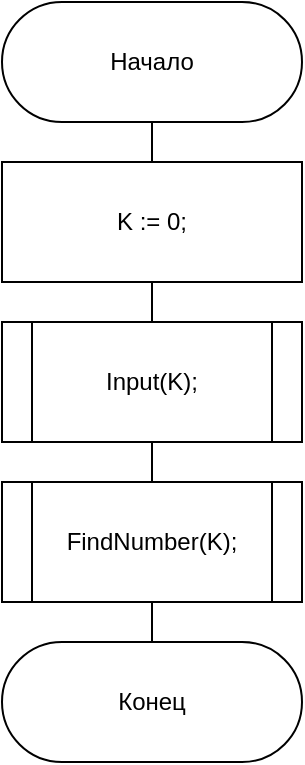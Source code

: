 <mxfile version="22.0.5" type="device" pages="6">
  <diagram name="Page-1" id="QJkVRU9JPKFQVWsLTw6M">
    <mxGraphModel dx="2074" dy="1124" grid="1" gridSize="10" guides="1" tooltips="1" connect="1" arrows="1" fold="1" page="1" pageScale="1" pageWidth="827" pageHeight="1169" math="0" shadow="0">
      <root>
        <mxCell id="0" />
        <mxCell id="1" parent="0" />
        <mxCell id="LsyUsub3u6yp3rBLE5Qc-13" style="edgeStyle=orthogonalEdgeStyle;rounded=0;orthogonalLoop=1;jettySize=auto;html=1;entryX=0.5;entryY=0;entryDx=0;entryDy=0;endArrow=none;endFill=0;" parent="1" source="LsyUsub3u6yp3rBLE5Qc-1" target="LsyUsub3u6yp3rBLE5Qc-3" edge="1">
          <mxGeometry relative="1" as="geometry" />
        </mxCell>
        <mxCell id="LsyUsub3u6yp3rBLE5Qc-1" value="Начало" style="rounded=1;whiteSpace=wrap;html=1;arcSize=50;" parent="1" vertex="1">
          <mxGeometry x="40" y="40" width="150" height="60" as="geometry" />
        </mxCell>
        <mxCell id="LsyUsub3u6yp3rBLE5Qc-14" style="edgeStyle=orthogonalEdgeStyle;rounded=0;orthogonalLoop=1;jettySize=auto;html=1;endArrow=none;endFill=0;" parent="1" source="LsyUsub3u6yp3rBLE5Qc-3" target="LsyUsub3u6yp3rBLE5Qc-4" edge="1">
          <mxGeometry relative="1" as="geometry" />
        </mxCell>
        <mxCell id="LsyUsub3u6yp3rBLE5Qc-3" value="K := 0;" style="rounded=0;whiteSpace=wrap;html=1;" parent="1" vertex="1">
          <mxGeometry x="40" y="120" width="150" height="60" as="geometry" />
        </mxCell>
        <mxCell id="LsyUsub3u6yp3rBLE5Qc-15" style="edgeStyle=orthogonalEdgeStyle;rounded=0;orthogonalLoop=1;jettySize=auto;html=1;entryX=0.5;entryY=0;entryDx=0;entryDy=0;endArrow=none;endFill=0;" parent="1" source="LsyUsub3u6yp3rBLE5Qc-4" target="LsyUsub3u6yp3rBLE5Qc-5" edge="1">
          <mxGeometry relative="1" as="geometry" />
        </mxCell>
        <mxCell id="LsyUsub3u6yp3rBLE5Qc-4" value="Input(K);" style="shape=process;whiteSpace=wrap;html=1;backgroundOutline=1;" parent="1" vertex="1">
          <mxGeometry x="40" y="200" width="150" height="60" as="geometry" />
        </mxCell>
        <mxCell id="LsyUsub3u6yp3rBLE5Qc-16" style="edgeStyle=orthogonalEdgeStyle;rounded=0;orthogonalLoop=1;jettySize=auto;html=1;entryX=0.5;entryY=0;entryDx=0;entryDy=0;endArrow=none;endFill=0;" parent="1" source="LsyUsub3u6yp3rBLE5Qc-5" target="LsyUsub3u6yp3rBLE5Qc-6" edge="1">
          <mxGeometry relative="1" as="geometry" />
        </mxCell>
        <mxCell id="LsyUsub3u6yp3rBLE5Qc-5" value="FindNumber(K);" style="shape=process;whiteSpace=wrap;html=1;backgroundOutline=1;" parent="1" vertex="1">
          <mxGeometry x="40" y="280" width="150" height="60" as="geometry" />
        </mxCell>
        <mxCell id="LsyUsub3u6yp3rBLE5Qc-6" value="Конец" style="rounded=1;whiteSpace=wrap;html=1;arcSize=50;" parent="1" vertex="1">
          <mxGeometry x="40" y="360" width="150" height="60" as="geometry" />
        </mxCell>
      </root>
    </mxGraphModel>
  </diagram>
  <diagram id="H6NBNKt514TY4MVVFTLT" name="Page-2">
    <mxGraphModel dx="3457" dy="1873" grid="1" gridSize="10" guides="1" tooltips="1" connect="1" arrows="1" fold="1" page="1" pageScale="1" pageWidth="827" pageHeight="1169" math="0" shadow="0">
      <root>
        <mxCell id="0" />
        <mxCell id="1" parent="0" />
        <mxCell id="9QFRG7oAYHiIlRqAk2y0-1" style="edgeStyle=orthogonalEdgeStyle;rounded=0;orthogonalLoop=1;jettySize=auto;html=1;entryX=0.5;entryY=0;entryDx=0;entryDy=0;endArrow=none;endFill=0;" parent="1" source="9QFRG7oAYHiIlRqAk2y0-2" target="9QFRG7oAYHiIlRqAk2y0-4" edge="1">
          <mxGeometry relative="1" as="geometry" />
        </mxCell>
        <mxCell id="9QFRG7oAYHiIlRqAk2y0-2" value="Procedure Input(Var K: Integer)" style="rounded=1;whiteSpace=wrap;html=1;arcSize=50;" parent="1" vertex="1">
          <mxGeometry x="80" y="15" width="150" height="60" as="geometry" />
        </mxCell>
        <mxCell id="9QFRG7oAYHiIlRqAk2y0-3" style="edgeStyle=orthogonalEdgeStyle;rounded=0;orthogonalLoop=1;jettySize=auto;html=1;entryX=0.5;entryY=0;entryDx=0;entryDy=0;endArrow=none;endFill=0;" parent="1" source="9QFRG7oAYHiIlRqAk2y0-4" target="9QFRG7oAYHiIlRqAk2y0-6" edge="1">
          <mxGeometry relative="1" as="geometry" />
        </mxCell>
        <mxCell id="9QFRG7oAYHiIlRqAk2y0-4" value="IsCorrect := False;" style="rounded=0;whiteSpace=wrap;html=1;" parent="1" vertex="1">
          <mxGeometry x="80" y="95" width="150" height="60" as="geometry" />
        </mxCell>
        <mxCell id="9QFRG7oAYHiIlRqAk2y0-5" style="edgeStyle=orthogonalEdgeStyle;rounded=0;orthogonalLoop=1;jettySize=auto;html=1;entryX=0.5;entryY=0;entryDx=0;entryDy=0;endArrow=none;endFill=0;" parent="1" source="9QFRG7oAYHiIlRqAk2y0-6" target="9QFRG7oAYHiIlRqAk2y0-11" edge="1">
          <mxGeometry relative="1" as="geometry" />
        </mxCell>
        <mxCell id="9QFRG7oAYHiIlRqAk2y0-6" value="A1" style="shape=loopLimit;whiteSpace=wrap;html=1;" parent="1" vertex="1">
          <mxGeometry x="80" y="175" width="150" height="60" as="geometry" />
        </mxCell>
        <mxCell id="9QFRG7oAYHiIlRqAk2y0-7" value="" style="shape=loopLimit;whiteSpace=wrap;html=1;rotation=-180;" parent="1" vertex="1">
          <mxGeometry x="80" y="1015" width="150" height="60" as="geometry" />
        </mxCell>
        <mxCell id="9QFRG7oAYHiIlRqAk2y0-8" style="edgeStyle=orthogonalEdgeStyle;rounded=0;orthogonalLoop=1;jettySize=auto;html=1;entryX=0.5;entryY=0;entryDx=0;entryDy=0;endArrow=none;endFill=0;" parent="1" source="9QFRG7oAYHiIlRqAk2y0-9" target="9QFRG7oAYHiIlRqAk2y0-35" edge="1">
          <mxGeometry relative="1" as="geometry" />
        </mxCell>
        <mxCell id="9QFRG7oAYHiIlRqAk2y0-9" value="(IsCorrect)&lt;br&gt;A1" style="text;html=1;strokeColor=none;fillColor=none;align=center;verticalAlign=middle;whiteSpace=wrap;rounded=0;" parent="1" vertex="1">
          <mxGeometry x="90" y="1015" width="130" height="60" as="geometry" />
        </mxCell>
        <mxCell id="9QFRG7oAYHiIlRqAk2y0-10" style="edgeStyle=orthogonalEdgeStyle;rounded=0;orthogonalLoop=1;jettySize=auto;html=1;endArrow=none;endFill=0;" parent="1" source="9QFRG7oAYHiIlRqAk2y0-11" target="9QFRG7oAYHiIlRqAk2y0-14" edge="1">
          <mxGeometry relative="1" as="geometry" />
        </mxCell>
        <mxCell id="9QFRG7oAYHiIlRqAk2y0-11" value="Ввод K" style="shape=parallelogram;perimeter=parallelogramPerimeter;whiteSpace=wrap;html=1;fixedSize=1;" parent="1" vertex="1">
          <mxGeometry x="80" y="255" width="150" height="60" as="geometry" />
        </mxCell>
        <mxCell id="9QFRG7oAYHiIlRqAk2y0-12" style="edgeStyle=orthogonalEdgeStyle;rounded=0;orthogonalLoop=1;jettySize=auto;html=1;entryX=0.5;entryY=0;entryDx=0;entryDy=0;endArrow=none;endFill=0;" parent="1" source="9QFRG7oAYHiIlRqAk2y0-14" target="9QFRG7oAYHiIlRqAk2y0-15" edge="1">
          <mxGeometry relative="1" as="geometry">
            <mxPoint x="355" y="395" as="targetPoint" />
          </mxGeometry>
        </mxCell>
        <mxCell id="9QFRG7oAYHiIlRqAk2y0-13" style="edgeStyle=orthogonalEdgeStyle;rounded=0;orthogonalLoop=1;jettySize=auto;html=1;entryX=0.5;entryY=0;entryDx=0;entryDy=0;endArrow=none;endFill=0;" parent="1" source="9QFRG7oAYHiIlRqAk2y0-14" target="9QFRG7oAYHiIlRqAk2y0-18" edge="1">
          <mxGeometry relative="1" as="geometry" />
        </mxCell>
        <mxCell id="9QFRG7oAYHiIlRqAk2y0-14" value="Except" style="rhombus;whiteSpace=wrap;html=1;" parent="1" vertex="1">
          <mxGeometry x="80" y="335" width="150" height="60" as="geometry" />
        </mxCell>
        <mxCell id="9QFRG7oAYHiIlRqAk2y0-15" value="Вывод о некорректном вводе" style="shape=parallelogram;perimeter=parallelogramPerimeter;whiteSpace=wrap;html=1;fixedSize=1;" parent="1" vertex="1">
          <mxGeometry x="280" y="415" width="150" height="60" as="geometry" />
        </mxCell>
        <mxCell id="9QFRG7oAYHiIlRqAk2y0-16" style="edgeStyle=orthogonalEdgeStyle;rounded=0;orthogonalLoop=1;jettySize=auto;html=1;exitX=1;exitY=0.5;exitDx=0;exitDy=0;entryX=0.5;entryY=0;entryDx=0;entryDy=0;endArrow=none;endFill=0;" parent="1" source="9QFRG7oAYHiIlRqAk2y0-18" target="9QFRG7oAYHiIlRqAk2y0-19" edge="1">
          <mxGeometry relative="1" as="geometry">
            <mxPoint x="355" y="585" as="targetPoint" />
          </mxGeometry>
        </mxCell>
        <mxCell id="9QFRG7oAYHiIlRqAk2y0-17" style="edgeStyle=orthogonalEdgeStyle;rounded=0;orthogonalLoop=1;jettySize=auto;html=1;entryX=0.5;entryY=0;entryDx=0;entryDy=0;endArrow=none;endFill=0;" parent="1" source="9QFRG7oAYHiIlRqAk2y0-18" target="9QFRG7oAYHiIlRqAk2y0-23" edge="1">
          <mxGeometry relative="1" as="geometry" />
        </mxCell>
        <mxCell id="9QFRG7oAYHiIlRqAk2y0-18" value="K &amp;lt; MinK" style="rhombus;whiteSpace=wrap;html=1;" parent="1" vertex="1">
          <mxGeometry x="80" y="525" width="150" height="60" as="geometry" />
        </mxCell>
        <mxCell id="9QFRG7oAYHiIlRqAk2y0-19" value="Вывод о некорректном вводе" style="shape=parallelogram;perimeter=parallelogramPerimeter;whiteSpace=wrap;html=1;fixedSize=1;" parent="1" vertex="1">
          <mxGeometry x="280" y="605" width="150" height="60" as="geometry" />
        </mxCell>
        <mxCell id="9QFRG7oAYHiIlRqAk2y0-20" value="Вывод о некорректном вводе" style="shape=parallelogram;perimeter=parallelogramPerimeter;whiteSpace=wrap;html=1;fixedSize=1;" parent="1" vertex="1">
          <mxGeometry x="280" y="805" width="150" height="60" as="geometry" />
        </mxCell>
        <mxCell id="9QFRG7oAYHiIlRqAk2y0-21" style="edgeStyle=orthogonalEdgeStyle;rounded=0;orthogonalLoop=1;jettySize=auto;html=1;entryX=0.5;entryY=0;entryDx=0;entryDy=0;endArrow=none;endFill=0;" parent="1" source="9QFRG7oAYHiIlRqAk2y0-23" target="9QFRG7oAYHiIlRqAk2y0-20" edge="1">
          <mxGeometry relative="1" as="geometry">
            <mxPoint x="355" y="785" as="targetPoint" />
          </mxGeometry>
        </mxCell>
        <mxCell id="9QFRG7oAYHiIlRqAk2y0-22" style="edgeStyle=orthogonalEdgeStyle;rounded=0;orthogonalLoop=1;jettySize=auto;html=1;entryX=0.5;entryY=0;entryDx=0;entryDy=0;endArrow=none;endFill=0;" parent="1" source="9QFRG7oAYHiIlRqAk2y0-23" target="9QFRG7oAYHiIlRqAk2y0-25" edge="1">
          <mxGeometry relative="1" as="geometry" />
        </mxCell>
        <mxCell id="9QFRG7oAYHiIlRqAk2y0-23" value="MaxK &amp;lt; K" style="rhombus;whiteSpace=wrap;html=1;" parent="1" vertex="1">
          <mxGeometry x="80" y="725" width="150" height="60" as="geometry" />
        </mxCell>
        <mxCell id="9QFRG7oAYHiIlRqAk2y0-24" style="edgeStyle=orthogonalEdgeStyle;rounded=0;orthogonalLoop=1;jettySize=auto;html=1;entryX=0.5;entryY=0;entryDx=0;entryDy=0;endArrow=none;endFill=0;" parent="1" source="9QFRG7oAYHiIlRqAk2y0-25" target="9QFRG7oAYHiIlRqAk2y0-9" edge="1">
          <mxGeometry relative="1" as="geometry" />
        </mxCell>
        <mxCell id="9QFRG7oAYHiIlRqAk2y0-25" value="IsCorrect := True;" style="rounded=0;whiteSpace=wrap;html=1;" parent="1" vertex="1">
          <mxGeometry x="80" y="935" width="150" height="60" as="geometry" />
        </mxCell>
        <mxCell id="9QFRG7oAYHiIlRqAk2y0-26" value="" style="endArrow=classic;html=1;rounded=0;exitX=0.5;exitY=1;exitDx=0;exitDy=0;" parent="1" edge="1" source="9QFRG7oAYHiIlRqAk2y0-19">
          <mxGeometry width="50" height="50" relative="1" as="geometry">
            <mxPoint x="355" y="660" as="sourcePoint" />
            <mxPoint x="155" y="695" as="targetPoint" />
            <Array as="points">
              <mxPoint x="355" y="695" />
            </Array>
          </mxGeometry>
        </mxCell>
        <mxCell id="9QFRG7oAYHiIlRqAk2y0-27" value="" style="endArrow=classic;html=1;rounded=0;exitX=0.5;exitY=1;exitDx=0;exitDy=0;" parent="1" edge="1" source="9QFRG7oAYHiIlRqAk2y0-20">
          <mxGeometry width="50" height="50" relative="1" as="geometry">
            <mxPoint x="355" y="845" as="sourcePoint" />
            <mxPoint x="155" y="895" as="targetPoint" />
            <Array as="points">
              <mxPoint x="355" y="895" />
            </Array>
          </mxGeometry>
        </mxCell>
        <mxCell id="9QFRG7oAYHiIlRqAk2y0-28" value="" style="endArrow=classic;html=1;rounded=0;exitX=0.5;exitY=1;exitDx=0;exitDy=0;" parent="1" edge="1" source="9QFRG7oAYHiIlRqAk2y0-15">
          <mxGeometry width="50" height="50" relative="1" as="geometry">
            <mxPoint x="355" y="455" as="sourcePoint" />
            <mxPoint x="155" y="505" as="targetPoint" />
            <Array as="points">
              <mxPoint x="355" y="505" />
            </Array>
          </mxGeometry>
        </mxCell>
        <mxCell id="9QFRG7oAYHiIlRqAk2y0-29" value="Да" style="text;html=1;align=center;verticalAlign=middle;resizable=0;points=[];autosize=1;strokeColor=none;fillColor=none;" parent="1" vertex="1">
          <mxGeometry x="225" y="335" width="40" height="30" as="geometry" />
        </mxCell>
        <mxCell id="9QFRG7oAYHiIlRqAk2y0-30" value="Нет" style="text;html=1;align=center;verticalAlign=middle;resizable=0;points=[];autosize=1;strokeColor=none;fillColor=none;" parent="1" vertex="1">
          <mxGeometry x="115" y="395" width="40" height="30" as="geometry" />
        </mxCell>
        <mxCell id="9QFRG7oAYHiIlRqAk2y0-31" value="Да" style="text;html=1;align=center;verticalAlign=middle;resizable=0;points=[];autosize=1;strokeColor=none;fillColor=none;" parent="1" vertex="1">
          <mxGeometry x="230" y="530" width="40" height="30" as="geometry" />
        </mxCell>
        <mxCell id="9QFRG7oAYHiIlRqAk2y0-32" value="Нет" style="text;html=1;align=center;verticalAlign=middle;resizable=0;points=[];autosize=1;strokeColor=none;fillColor=none;" parent="1" vertex="1">
          <mxGeometry x="115" y="585" width="40" height="30" as="geometry" />
        </mxCell>
        <mxCell id="9QFRG7oAYHiIlRqAk2y0-33" value="Да" style="text;html=1;align=center;verticalAlign=middle;resizable=0;points=[];autosize=1;strokeColor=none;fillColor=none;" parent="1" vertex="1">
          <mxGeometry x="230" y="725" width="40" height="30" as="geometry" />
        </mxCell>
        <mxCell id="9QFRG7oAYHiIlRqAk2y0-34" value="Нет" style="text;html=1;align=center;verticalAlign=middle;resizable=0;points=[];autosize=1;strokeColor=none;fillColor=none;" parent="1" vertex="1">
          <mxGeometry x="115" y="785" width="40" height="30" as="geometry" />
        </mxCell>
        <mxCell id="9QFRG7oAYHiIlRqAk2y0-35" value="Конец" style="rounded=1;whiteSpace=wrap;html=1;arcSize=50;" parent="1" vertex="1">
          <mxGeometry x="80" y="1095" width="150" height="60" as="geometry" />
        </mxCell>
      </root>
    </mxGraphModel>
  </diagram>
  <diagram id="OHAOYuXCq88pdTT2cBS6" name="Page-3">
    <mxGraphModel dx="2074" dy="1124" grid="1" gridSize="10" guides="1" tooltips="1" connect="1" arrows="1" fold="1" page="1" pageScale="1" pageWidth="827" pageHeight="1169" math="0" shadow="0">
      <root>
        <mxCell id="0" />
        <mxCell id="1" parent="0" />
        <mxCell id="LLvdO_fLX3kns7-Xq5BF-1" style="edgeStyle=orthogonalEdgeStyle;rounded=0;orthogonalLoop=1;jettySize=auto;html=1;entryX=0.5;entryY=0;entryDx=0;entryDy=0;endArrow=none;endFill=0;" parent="1" source="lcQ8uzML45F6cN9tQa4X-1" target="lcQ8uzML45F6cN9tQa4X-2" edge="1">
          <mxGeometry relative="1" as="geometry" />
        </mxCell>
        <mxCell id="lcQ8uzML45F6cN9tQa4X-1" value="Procedure Output(Var NaturalNumber: Integer)" style="rounded=1;whiteSpace=wrap;html=1;arcSize=50;" parent="1" vertex="1">
          <mxGeometry x="60" y="40" width="150" height="60" as="geometry" />
        </mxCell>
        <mxCell id="LLvdO_fLX3kns7-Xq5BF-3" style="edgeStyle=orthogonalEdgeStyle;rounded=0;orthogonalLoop=1;jettySize=auto;html=1;entryX=0.5;entryY=0;entryDx=0;entryDy=0;endArrow=none;endFill=0;" parent="1" source="lcQ8uzML45F6cN9tQa4X-2" target="lcQ8uzML45F6cN9tQa4X-3" edge="1">
          <mxGeometry relative="1" as="geometry" />
        </mxCell>
        <mxCell id="lcQ8uzML45F6cN9tQa4X-2" value="Вывод NaturalNumber" style="shape=parallelogram;perimeter=parallelogramPerimeter;whiteSpace=wrap;html=1;fixedSize=1;" parent="1" vertex="1">
          <mxGeometry x="60" y="120" width="150" height="60" as="geometry" />
        </mxCell>
        <mxCell id="lcQ8uzML45F6cN9tQa4X-3" value="Конец" style="rounded=1;whiteSpace=wrap;html=1;arcSize=50;" parent="1" vertex="1">
          <mxGeometry x="60" y="200" width="150" height="60" as="geometry" />
        </mxCell>
      </root>
    </mxGraphModel>
  </diagram>
  <diagram id="S-gu3tHEeT3D_CnEsyrI" name="Page-4">
    <mxGraphModel dx="2074" dy="1124" grid="1" gridSize="10" guides="1" tooltips="1" connect="1" arrows="1" fold="1" page="1" pageScale="1" pageWidth="827" pageHeight="1169" math="0" shadow="0">
      <root>
        <mxCell id="0" />
        <mxCell id="1" parent="0" />
        <mxCell id="Vh5xtSWpGz6uGxEJBP2B-17" style="edgeStyle=orthogonalEdgeStyle;rounded=0;orthogonalLoop=1;jettySize=auto;html=1;entryX=0.5;entryY=0;entryDx=0;entryDy=0;endArrow=none;endFill=0;" parent="1" source="Vh5xtSWpGz6uGxEJBP2B-1" target="Vh5xtSWpGz6uGxEJBP2B-2" edge="1">
          <mxGeometry relative="1" as="geometry" />
        </mxCell>
        <mxCell id="Vh5xtSWpGz6uGxEJBP2B-1" value="Function DigitsSum(NaturalNumber: Integer): Integer" style="rounded=1;whiteSpace=wrap;html=1;arcSize=50;" parent="1" vertex="1">
          <mxGeometry x="80" y="40" width="150" height="60" as="geometry" />
        </mxCell>
        <mxCell id="Vh5xtSWpGz6uGxEJBP2B-18" style="edgeStyle=orthogonalEdgeStyle;rounded=0;orthogonalLoop=1;jettySize=auto;html=1;entryX=0.5;entryY=0;entryDx=0;entryDy=0;endArrow=none;endFill=0;" parent="1" source="Vh5xtSWpGz6uGxEJBP2B-2" target="Vh5xtSWpGz6uGxEJBP2B-10" edge="1">
          <mxGeometry relative="1" as="geometry" />
        </mxCell>
        <mxCell id="Vh5xtSWpGz6uGxEJBP2B-2" value="&amp;nbsp;Sum := 0;" style="rounded=0;whiteSpace=wrap;html=1;" parent="1" vertex="1">
          <mxGeometry x="80" y="120" width="150" height="60" as="geometry" />
        </mxCell>
        <mxCell id="Vh5xtSWpGz6uGxEJBP2B-19" style="edgeStyle=orthogonalEdgeStyle;rounded=0;orthogonalLoop=1;jettySize=auto;html=1;entryX=0.5;entryY=0;entryDx=0;entryDy=0;endArrow=none;endFill=0;" parent="1" source="Vh5xtSWpGz6uGxEJBP2B-10" target="Vh5xtSWpGz6uGxEJBP2B-14" edge="1">
          <mxGeometry relative="1" as="geometry" />
        </mxCell>
        <mxCell id="Vh5xtSWpGz6uGxEJBP2B-10" value="A1&lt;br&gt;(NaturalNumber &amp;gt; 0)" style="shape=loopLimit;whiteSpace=wrap;html=1;" parent="1" vertex="1">
          <mxGeometry x="80" y="200" width="150" height="60" as="geometry" />
        </mxCell>
        <mxCell id="Vh5xtSWpGz6uGxEJBP2B-11" value="" style="shape=loopLimit;whiteSpace=wrap;html=1;rotation=-180;" parent="1" vertex="1">
          <mxGeometry x="80" y="360" width="150" height="60" as="geometry" />
        </mxCell>
        <mxCell id="Vh5xtSWpGz6uGxEJBP2B-21" style="edgeStyle=orthogonalEdgeStyle;rounded=0;orthogonalLoop=1;jettySize=auto;html=1;entryX=0.5;entryY=0;entryDx=0;entryDy=0;endArrow=none;endFill=0;" parent="1" source="Vh5xtSWpGz6uGxEJBP2B-12" target="Vh5xtSWpGz6uGxEJBP2B-15" edge="1">
          <mxGeometry relative="1" as="geometry" />
        </mxCell>
        <mxCell id="Vh5xtSWpGz6uGxEJBP2B-12" value="A1" style="text;html=1;strokeColor=none;fillColor=none;align=center;verticalAlign=middle;whiteSpace=wrap;rounded=0;" parent="1" vertex="1">
          <mxGeometry x="80" y="360" width="150" height="60" as="geometry" />
        </mxCell>
        <mxCell id="Vh5xtSWpGz6uGxEJBP2B-20" style="edgeStyle=orthogonalEdgeStyle;rounded=0;orthogonalLoop=1;jettySize=auto;html=1;entryX=0.5;entryY=0;entryDx=0;entryDy=0;endArrow=none;endFill=0;" parent="1" source="Vh5xtSWpGz6uGxEJBP2B-14" target="Vh5xtSWpGz6uGxEJBP2B-12" edge="1">
          <mxGeometry relative="1" as="geometry" />
        </mxCell>
        <mxCell id="Vh5xtSWpGz6uGxEJBP2B-14" value="&lt;div&gt;Sum := Sum + NaturalNumber Mod 10;&lt;/div&gt;&lt;div&gt;&lt;span style=&quot;background-color: initial;&quot;&gt;NaturalNumber := NaturalNumber Div 10;&lt;/span&gt;&lt;/div&gt;" style="rounded=0;whiteSpace=wrap;html=1;" parent="1" vertex="1">
          <mxGeometry x="80" y="280" width="150" height="60" as="geometry" />
        </mxCell>
        <mxCell id="Vh5xtSWpGz6uGxEJBP2B-22" style="edgeStyle=orthogonalEdgeStyle;rounded=0;orthogonalLoop=1;jettySize=auto;html=1;entryX=0.5;entryY=0;entryDx=0;entryDy=0;endArrow=none;endFill=0;" parent="1" source="Vh5xtSWpGz6uGxEJBP2B-15" target="Vh5xtSWpGz6uGxEJBP2B-16" edge="1">
          <mxGeometry relative="1" as="geometry" />
        </mxCell>
        <mxCell id="Vh5xtSWpGz6uGxEJBP2B-15" value="&lt;div&gt;Result := Sum;&lt;/div&gt;" style="rounded=0;whiteSpace=wrap;html=1;" parent="1" vertex="1">
          <mxGeometry x="80" y="440" width="150" height="60" as="geometry" />
        </mxCell>
        <mxCell id="Vh5xtSWpGz6uGxEJBP2B-16" value="Конец" style="rounded=1;whiteSpace=wrap;html=1;arcSize=50;" parent="1" vertex="1">
          <mxGeometry x="80" y="520" width="150" height="60" as="geometry" />
        </mxCell>
      </root>
    </mxGraphModel>
  </diagram>
  <diagram id="pFpq2AV1wB8HekmaZPmr" name="Page-5">
    <mxGraphModel dx="1728" dy="937" grid="1" gridSize="10" guides="1" tooltips="1" connect="1" arrows="1" fold="1" page="1" pageScale="1" pageWidth="827" pageHeight="1169" math="0" shadow="0">
      <root>
        <mxCell id="0" />
        <mxCell id="1" parent="0" />
        <mxCell id="H6fWe7nlJcRKMn7EclnH-9" style="edgeStyle=orthogonalEdgeStyle;rounded=0;orthogonalLoop=1;jettySize=auto;html=1;entryX=0.5;entryY=0;entryDx=0;entryDy=0;endArrow=none;endFill=0;" edge="1" parent="1" source="H6fWe7nlJcRKMn7EclnH-1" target="H6fWe7nlJcRKMn7EclnH-2">
          <mxGeometry relative="1" as="geometry" />
        </mxCell>
        <mxCell id="H6fWe7nlJcRKMn7EclnH-1" value="Function FindMaxNumber(Const K: Integer): Integer" style="rounded=1;whiteSpace=wrap;html=1;arcSize=50;" vertex="1" parent="1">
          <mxGeometry x="80" y="40" width="150" height="60" as="geometry" />
        </mxCell>
        <mxCell id="H6fWe7nlJcRKMn7EclnH-11" style="edgeStyle=orthogonalEdgeStyle;rounded=0;orthogonalLoop=1;jettySize=auto;html=1;entryX=0.5;entryY=0;entryDx=0;entryDy=0;endArrow=none;endFill=0;" edge="1" parent="1" source="H6fWe7nlJcRKMn7EclnH-2" target="H6fWe7nlJcRKMn7EclnH-3">
          <mxGeometry relative="1" as="geometry" />
        </mxCell>
        <mxCell id="H6fWe7nlJcRKMn7EclnH-2" value="&lt;div&gt;MaxNumber := 1;&lt;/div&gt;&lt;div&gt;&amp;nbsp; &amp;nbsp; CountOfDigits := 1;&lt;/div&gt;" style="rounded=0;whiteSpace=wrap;html=1;" vertex="1" parent="1">
          <mxGeometry x="80" y="120" width="150" height="60" as="geometry" />
        </mxCell>
        <mxCell id="H6fWe7nlJcRKMn7EclnH-12" style="edgeStyle=orthogonalEdgeStyle;rounded=0;orthogonalLoop=1;jettySize=auto;html=1;entryX=0.5;entryY=0;entryDx=0;entryDy=0;endArrow=none;endFill=0;" edge="1" parent="1" source="H6fWe7nlJcRKMn7EclnH-3" target="H6fWe7nlJcRKMn7EclnH-6">
          <mxGeometry relative="1" as="geometry" />
        </mxCell>
        <mxCell id="H6fWe7nlJcRKMn7EclnH-3" value="A1&lt;br&gt;(CountOfDigits &amp;lt; MaxDigits) And&amp;nbsp;((K * MaxDigit * CountOfDigits) &amp;gt; MaxNumber)" style="shape=loopLimit;whiteSpace=wrap;html=1;" vertex="1" parent="1">
          <mxGeometry x="80" y="200" width="150" height="70" as="geometry" />
        </mxCell>
        <mxCell id="H6fWe7nlJcRKMn7EclnH-4" value="" style="shape=loopLimit;whiteSpace=wrap;html=1;rotation=-180;" vertex="1" parent="1">
          <mxGeometry x="80" y="370" width="150" height="60" as="geometry" />
        </mxCell>
        <mxCell id="H6fWe7nlJcRKMn7EclnH-14" style="edgeStyle=orthogonalEdgeStyle;rounded=0;orthogonalLoop=1;jettySize=auto;html=1;entryX=0.5;entryY=0;entryDx=0;entryDy=0;endArrow=none;endFill=0;" edge="1" parent="1" source="H6fWe7nlJcRKMn7EclnH-5" target="H6fWe7nlJcRKMn7EclnH-7">
          <mxGeometry relative="1" as="geometry" />
        </mxCell>
        <mxCell id="H6fWe7nlJcRKMn7EclnH-5" value="A1" style="text;html=1;strokeColor=none;fillColor=none;align=center;verticalAlign=middle;whiteSpace=wrap;rounded=0;" vertex="1" parent="1">
          <mxGeometry x="80" y="370" width="150" height="60" as="geometry" />
        </mxCell>
        <mxCell id="H6fWe7nlJcRKMn7EclnH-13" style="edgeStyle=orthogonalEdgeStyle;rounded=0;orthogonalLoop=1;jettySize=auto;html=1;entryX=0.5;entryY=0;entryDx=0;entryDy=0;endArrow=none;endFill=0;" edge="1" parent="1" source="H6fWe7nlJcRKMn7EclnH-6" target="H6fWe7nlJcRKMn7EclnH-5">
          <mxGeometry relative="1" as="geometry" />
        </mxCell>
        <mxCell id="H6fWe7nlJcRKMn7EclnH-6" value="MaxNumber :=&amp;nbsp; MaxNumber * 10;&lt;br&gt;CountOfDigits := CountOFDigits + 1;" style="rounded=0;whiteSpace=wrap;html=1;" vertex="1" parent="1">
          <mxGeometry x="80" y="290" width="150" height="60" as="geometry" />
        </mxCell>
        <mxCell id="H6fWe7nlJcRKMn7EclnH-15" style="edgeStyle=orthogonalEdgeStyle;rounded=0;orthogonalLoop=1;jettySize=auto;html=1;entryX=0.5;entryY=0;entryDx=0;entryDy=0;endArrow=none;endFill=0;" edge="1" parent="1" source="H6fWe7nlJcRKMn7EclnH-7" target="H6fWe7nlJcRKMn7EclnH-8">
          <mxGeometry relative="1" as="geometry" />
        </mxCell>
        <mxCell id="H6fWe7nlJcRKMn7EclnH-7" value="MaxNumber := MaxNumber Div 10;&lt;br&gt;Result := MaxNumber;" style="rounded=0;whiteSpace=wrap;html=1;" vertex="1" parent="1">
          <mxGeometry x="80" y="450" width="150" height="60" as="geometry" />
        </mxCell>
        <mxCell id="H6fWe7nlJcRKMn7EclnH-8" value="Конец" style="rounded=1;whiteSpace=wrap;html=1;arcSize=50;" vertex="1" parent="1">
          <mxGeometry x="80" y="530" width="150" height="60" as="geometry" />
        </mxCell>
      </root>
    </mxGraphModel>
  </diagram>
  <diagram id="gQj3IeWIFlC3FsuRiURc" name="Page-6">
    <mxGraphModel dx="2074" dy="1124" grid="1" gridSize="10" guides="1" tooltips="1" connect="1" arrows="1" fold="1" page="1" pageScale="1" pageWidth="827" pageHeight="1169" math="0" shadow="0">
      <root>
        <mxCell id="0" />
        <mxCell id="1" parent="0" />
        <mxCell id="awGdjMzg0tdsF761MtQ5-16" style="edgeStyle=orthogonalEdgeStyle;rounded=0;orthogonalLoop=1;jettySize=auto;html=1;entryX=0.5;entryY=0;entryDx=0;entryDy=0;endArrow=none;endFill=0;" edge="1" parent="1" source="awGdjMzg0tdsF761MtQ5-1" target="awGdjMzg0tdsF761MtQ5-3">
          <mxGeometry relative="1" as="geometry" />
        </mxCell>
        <mxCell id="awGdjMzg0tdsF761MtQ5-1" value="Procedure FindNumber(Var K: Integer)" style="rounded=1;whiteSpace=wrap;html=1;arcSize=50;" vertex="1" parent="1">
          <mxGeometry x="240" y="40" width="150" height="60" as="geometry" />
        </mxCell>
        <mxCell id="awGdjMzg0tdsF761MtQ5-17" style="edgeStyle=orthogonalEdgeStyle;rounded=0;orthogonalLoop=1;jettySize=auto;html=1;entryX=0.5;entryY=0;entryDx=0;entryDy=0;endArrow=none;endFill=0;" edge="1" parent="1" source="awGdjMzg0tdsF761MtQ5-3" target="awGdjMzg0tdsF761MtQ5-4">
          <mxGeometry relative="1" as="geometry" />
        </mxCell>
        <mxCell id="awGdjMzg0tdsF761MtQ5-3" value="NaturalNumber := K;&lt;br&gt;MaxNumber := FindMaxNumber(K);" style="rounded=0;whiteSpace=wrap;html=1;" vertex="1" parent="1">
          <mxGeometry x="240" y="120" width="150" height="60" as="geometry" />
        </mxCell>
        <mxCell id="awGdjMzg0tdsF761MtQ5-18" style="edgeStyle=orthogonalEdgeStyle;rounded=0;orthogonalLoop=1;jettySize=auto;html=1;entryX=0.5;entryY=0;entryDx=0;entryDy=0;endArrow=none;endFill=0;" edge="1" parent="1" source="awGdjMzg0tdsF761MtQ5-4" target="awGdjMzg0tdsF761MtQ5-7">
          <mxGeometry relative="1" as="geometry" />
        </mxCell>
        <mxCell id="awGdjMzg0tdsF761MtQ5-4" value="A1&lt;br&gt;NaturalNumber &amp;lt; MaxNumber" style="shape=loopLimit;whiteSpace=wrap;html=1;" vertex="1" parent="1">
          <mxGeometry x="240" y="200" width="150" height="60" as="geometry" />
        </mxCell>
        <mxCell id="awGdjMzg0tdsF761MtQ5-5" value="" style="shape=loopLimit;whiteSpace=wrap;html=1;rotation=-180;" vertex="1" parent="1">
          <mxGeometry x="240" y="570" width="150" height="60" as="geometry" />
        </mxCell>
        <mxCell id="awGdjMzg0tdsF761MtQ5-6" value="A1" style="text;html=1;strokeColor=none;fillColor=none;align=center;verticalAlign=middle;whiteSpace=wrap;rounded=0;" vertex="1" parent="1">
          <mxGeometry x="240" y="570" width="150" height="60" as="geometry" />
        </mxCell>
        <mxCell id="awGdjMzg0tdsF761MtQ5-19" style="edgeStyle=orthogonalEdgeStyle;rounded=0;orthogonalLoop=1;jettySize=auto;html=1;exitX=1;exitY=0.5;exitDx=0;exitDy=0;entryX=0.5;entryY=0;entryDx=0;entryDy=0;endArrow=none;endFill=0;" edge="1" parent="1" source="awGdjMzg0tdsF761MtQ5-7" target="awGdjMzg0tdsF761MtQ5-8">
          <mxGeometry relative="1" as="geometry" />
        </mxCell>
        <mxCell id="awGdjMzg0tdsF761MtQ5-20" style="edgeStyle=orthogonalEdgeStyle;rounded=0;orthogonalLoop=1;jettySize=auto;html=1;entryX=0.5;entryY=0;entryDx=0;entryDy=0;endArrow=none;endFill=0;" edge="1" parent="1" source="awGdjMzg0tdsF761MtQ5-7" target="awGdjMzg0tdsF761MtQ5-9">
          <mxGeometry relative="1" as="geometry" />
        </mxCell>
        <mxCell id="awGdjMzg0tdsF761MtQ5-7" value="" style="rhombus;whiteSpace=wrap;html=1;" vertex="1" parent="1">
          <mxGeometry x="240" y="280" width="150" height="60" as="geometry" />
        </mxCell>
        <mxCell id="awGdjMzg0tdsF761MtQ5-8" value="Output&lt;br&gt;(NaturalNumber);" style="shape=process;whiteSpace=wrap;html=1;backgroundOutline=1;" vertex="1" parent="1">
          <mxGeometry x="400" y="360" width="120" height="60" as="geometry" />
        </mxCell>
        <mxCell id="awGdjMzg0tdsF761MtQ5-23" style="edgeStyle=orthogonalEdgeStyle;rounded=0;orthogonalLoop=1;jettySize=auto;html=1;entryX=0.5;entryY=0;entryDx=0;entryDy=0;endArrow=none;endFill=0;" edge="1" parent="1" source="awGdjMzg0tdsF761MtQ5-9" target="awGdjMzg0tdsF761MtQ5-6">
          <mxGeometry relative="1" as="geometry" />
        </mxCell>
        <mxCell id="awGdjMzg0tdsF761MtQ5-9" value="NaturalNumber := NaturalNumber + K;" style="rounded=0;whiteSpace=wrap;html=1;" vertex="1" parent="1">
          <mxGeometry x="240" y="490" width="150" height="60" as="geometry" />
        </mxCell>
        <mxCell id="awGdjMzg0tdsF761MtQ5-10" value="" style="strokeWidth=1;html=1;shape=mxgraph.flowchart.annotation_2;align=left;labelPosition=right;pointerEvents=1;rotation=-180;" vertex="1" parent="1">
          <mxGeometry x="180" y="280" width="20" height="60" as="geometry" />
        </mxCell>
        <mxCell id="awGdjMzg0tdsF761MtQ5-11" style="edgeStyle=orthogonalEdgeStyle;rounded=0;orthogonalLoop=1;jettySize=auto;html=1;entryX=0;entryY=0.5;entryDx=0;entryDy=0;entryPerimeter=0;endArrow=none;endFill=0;dashed=1;dashPattern=8 8;exitX=0;exitY=0.5;exitDx=0;exitDy=0;" edge="1" parent="1" source="awGdjMzg0tdsF761MtQ5-7" target="awGdjMzg0tdsF761MtQ5-10">
          <mxGeometry relative="1" as="geometry">
            <mxPoint x="240" y="350" as="sourcePoint" />
          </mxGeometry>
        </mxCell>
        <mxCell id="awGdjMzg0tdsF761MtQ5-15" value="NaturalNumber = DigitsSum(NaturalNumber) * K" style="text;html=1;strokeColor=none;fillColor=none;align=center;verticalAlign=middle;whiteSpace=wrap;rounded=0;" vertex="1" parent="1">
          <mxGeometry x="40" y="280" width="150" height="60" as="geometry" />
        </mxCell>
        <mxCell id="awGdjMzg0tdsF761MtQ5-22" value="" style="endArrow=classic;html=1;rounded=0;exitX=0.5;exitY=1;exitDx=0;exitDy=0;" edge="1" parent="1" source="awGdjMzg0tdsF761MtQ5-8">
          <mxGeometry width="50" height="50" relative="1" as="geometry">
            <mxPoint x="350" y="510" as="sourcePoint" />
            <mxPoint x="315" y="460" as="targetPoint" />
            <Array as="points">
              <mxPoint x="460" y="460" />
            </Array>
          </mxGeometry>
        </mxCell>
      </root>
    </mxGraphModel>
  </diagram>
</mxfile>
